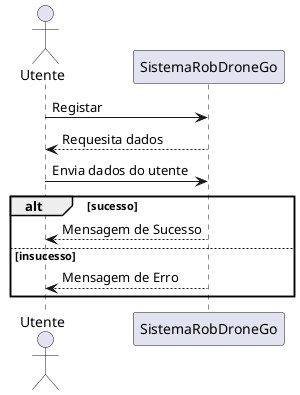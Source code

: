 @startuml
actor Utente as actor
participant SistemaRobDroneGo as srdg
actor -> srdg: Registar
srdg --> actor : Requesita dados
actor -> srdg: Envia dados do utente
alt sucesso
srdg --> actor : Mensagem de Sucesso
else insucesso
srdg -->actor : Mensagem de Erro
end
@enduml